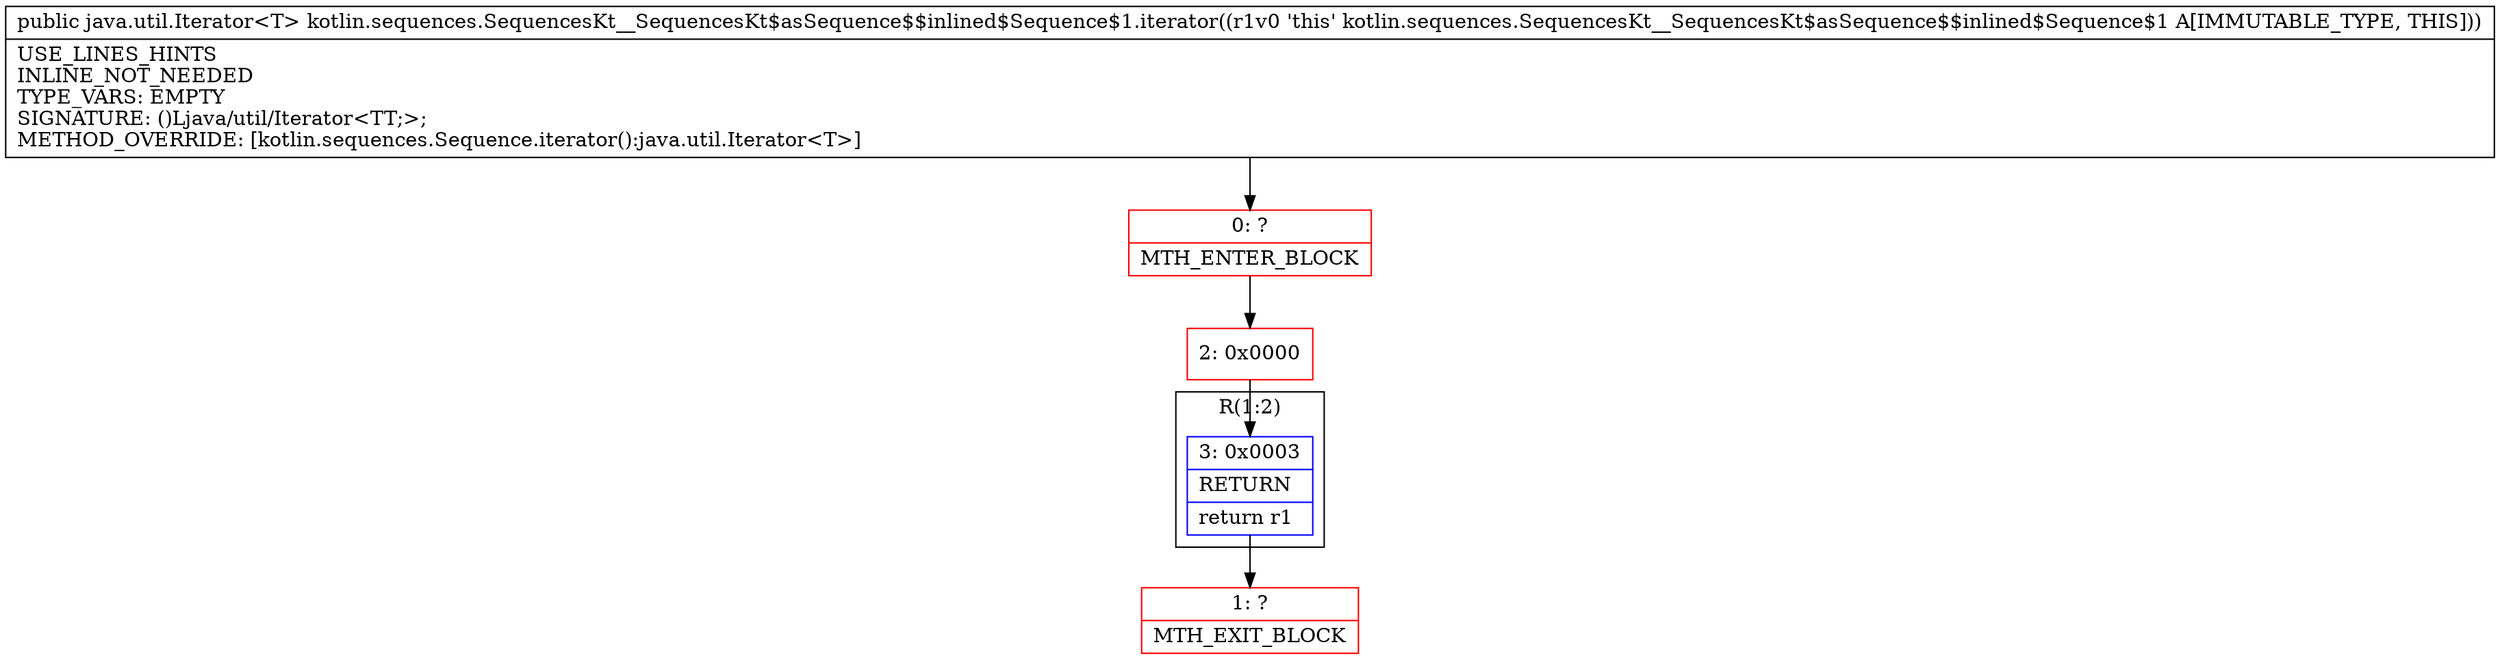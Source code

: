 digraph "CFG forkotlin.sequences.SequencesKt__SequencesKt$asSequence$$inlined$Sequence$1.iterator()Ljava\/util\/Iterator;" {
subgraph cluster_Region_733465709 {
label = "R(1:2)";
node [shape=record,color=blue];
Node_3 [shape=record,label="{3\:\ 0x0003|RETURN\l|return r1\l}"];
}
Node_0 [shape=record,color=red,label="{0\:\ ?|MTH_ENTER_BLOCK\l}"];
Node_2 [shape=record,color=red,label="{2\:\ 0x0000}"];
Node_1 [shape=record,color=red,label="{1\:\ ?|MTH_EXIT_BLOCK\l}"];
MethodNode[shape=record,label="{public java.util.Iterator\<T\> kotlin.sequences.SequencesKt__SequencesKt$asSequence$$inlined$Sequence$1.iterator((r1v0 'this' kotlin.sequences.SequencesKt__SequencesKt$asSequence$$inlined$Sequence$1 A[IMMUTABLE_TYPE, THIS]))  | USE_LINES_HINTS\lINLINE_NOT_NEEDED\lTYPE_VARS: EMPTY\lSIGNATURE: ()Ljava\/util\/Iterator\<TT;\>;\lMETHOD_OVERRIDE: [kotlin.sequences.Sequence.iterator():java.util.Iterator\<T\>]\l}"];
MethodNode -> Node_0;Node_3 -> Node_1;
Node_0 -> Node_2;
Node_2 -> Node_3;
}

